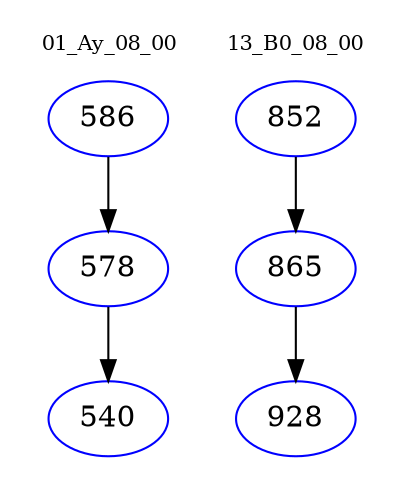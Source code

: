 digraph{
subgraph cluster_0 {
color = white
label = "01_Ay_08_00";
fontsize=10;
T0_586 [label="586", color="blue"]
T0_586 -> T0_578 [color="black"]
T0_578 [label="578", color="blue"]
T0_578 -> T0_540 [color="black"]
T0_540 [label="540", color="blue"]
}
subgraph cluster_1 {
color = white
label = "13_B0_08_00";
fontsize=10;
T1_852 [label="852", color="blue"]
T1_852 -> T1_865 [color="black"]
T1_865 [label="865", color="blue"]
T1_865 -> T1_928 [color="black"]
T1_928 [label="928", color="blue"]
}
}
